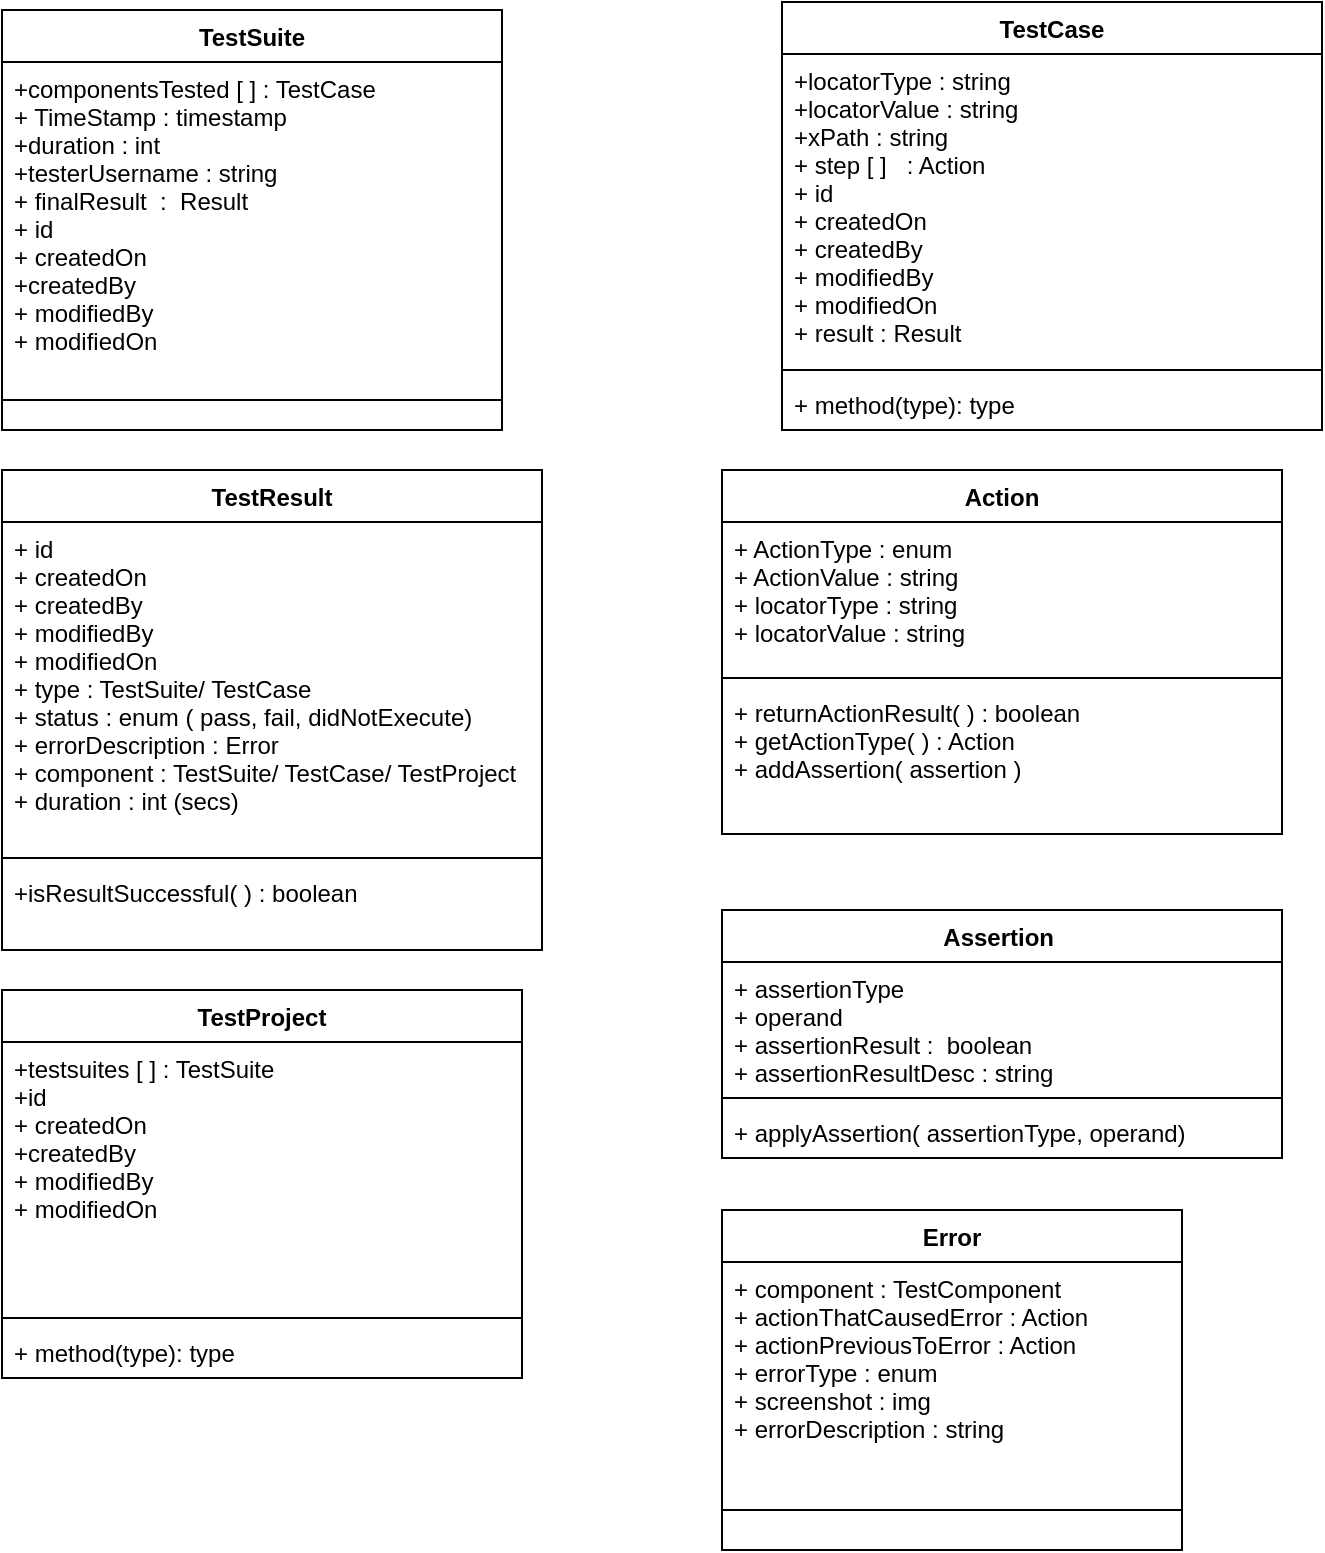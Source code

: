 <mxfile version="12.9.3" pages="7"><diagram id="D5KNxeg-6MmE-Mcnz2AW" name="Page-1"><mxGraphModel dx="932" dy="631" grid="1" gridSize="10" guides="1" tooltips="1" connect="1" arrows="1" fold="1" page="1" pageScale="1" pageWidth="1169" pageHeight="827" math="0" shadow="0"><root><mxCell id="0"/><mxCell id="1" parent="0"/><mxCell id="HmRalolw2h-xS2vWI52e-1" value="TestSuite" style="swimlane;fontStyle=1;align=center;verticalAlign=top;childLayout=stackLayout;horizontal=1;startSize=26;horizontalStack=0;resizeParent=1;resizeParentMax=0;resizeLast=0;collapsible=1;marginBottom=0;" parent="1" vertex="1"><mxGeometry x="130" y="110" width="250" height="210" as="geometry"/></mxCell><mxCell id="HmRalolw2h-xS2vWI52e-2" value="+componentsTested [ ] : TestCase&#10;+ TimeStamp : timestamp&#10;+duration : int&#10;+testerUsername : string &#10;+ finalResult  :  Result &#10;+ id &#10;+ createdOn&#10;+createdBy  &#10;+ modifiedBy &#10;+ modifiedOn" style="text;strokeColor=none;fillColor=none;align=left;verticalAlign=top;spacingLeft=4;spacingRight=4;overflow=hidden;rotatable=0;points=[[0,0.5],[1,0.5]];portConstraint=eastwest;" parent="HmRalolw2h-xS2vWI52e-1" vertex="1"><mxGeometry y="26" width="250" height="154" as="geometry"/></mxCell><mxCell id="HmRalolw2h-xS2vWI52e-3" value="" style="line;strokeWidth=1;fillColor=none;align=left;verticalAlign=middle;spacingTop=-1;spacingLeft=3;spacingRight=3;rotatable=0;labelPosition=right;points=[];portConstraint=eastwest;" parent="HmRalolw2h-xS2vWI52e-1" vertex="1"><mxGeometry y="180" width="250" height="30" as="geometry"/></mxCell><mxCell id="HmRalolw2h-xS2vWI52e-8" value="Action" style="swimlane;fontStyle=1;align=center;verticalAlign=top;childLayout=stackLayout;horizontal=1;startSize=26;horizontalStack=0;resizeParent=1;resizeParentMax=0;resizeLast=0;collapsible=1;marginBottom=0;" parent="1" vertex="1"><mxGeometry x="490" y="340" width="280" height="182" as="geometry"/></mxCell><mxCell id="HmRalolw2h-xS2vWI52e-9" value="+ ActionType : enum&#10;+ ActionValue : string &#10;+ locatorType : string&#10;+ locatorValue : string " style="text;strokeColor=none;fillColor=none;align=left;verticalAlign=top;spacingLeft=4;spacingRight=4;overflow=hidden;rotatable=0;points=[[0,0.5],[1,0.5]];portConstraint=eastwest;" parent="HmRalolw2h-xS2vWI52e-8" vertex="1"><mxGeometry y="26" width="280" height="74" as="geometry"/></mxCell><mxCell id="HmRalolw2h-xS2vWI52e-10" value="" style="line;strokeWidth=1;fillColor=none;align=left;verticalAlign=middle;spacingTop=-1;spacingLeft=3;spacingRight=3;rotatable=0;labelPosition=right;points=[];portConstraint=eastwest;" parent="HmRalolw2h-xS2vWI52e-8" vertex="1"><mxGeometry y="100" width="280" height="8" as="geometry"/></mxCell><mxCell id="HmRalolw2h-xS2vWI52e-11" value="+ returnActionResult( ) : boolean &#10;+ getActionType( ) : Action&#10;+ addAssertion( assertion )  &#10;" style="text;strokeColor=none;fillColor=none;align=left;verticalAlign=top;spacingLeft=4;spacingRight=4;overflow=hidden;rotatable=0;points=[[0,0.5],[1,0.5]];portConstraint=eastwest;" parent="HmRalolw2h-xS2vWI52e-8" vertex="1"><mxGeometry y="108" width="280" height="74" as="geometry"/></mxCell><mxCell id="HmRalolw2h-xS2vWI52e-12" value="TestResult" style="swimlane;fontStyle=1;align=center;verticalAlign=top;childLayout=stackLayout;horizontal=1;startSize=26;horizontalStack=0;resizeParent=1;resizeParentMax=0;resizeLast=0;collapsible=1;marginBottom=0;" parent="1" vertex="1"><mxGeometry x="130" y="340" width="270" height="240" as="geometry"/></mxCell><mxCell id="HmRalolw2h-xS2vWI52e-13" value="+ id &#10;+ createdOn&#10;+ createdBy  &#10;+ modifiedBy &#10;+ modifiedOn&#10;+ type : TestSuite/ TestCase &#10;+ status : enum ( pass, fail, didNotExecute) &#10;+ errorDescription : Error  &#10;+ component : TestSuite/ TestCase/ TestProject &#10;+ duration : int (secs) &#10;&#10;" style="text;strokeColor=none;fillColor=none;align=left;verticalAlign=top;spacingLeft=4;spacingRight=4;overflow=hidden;rotatable=0;points=[[0,0.5],[1,0.5]];portConstraint=eastwest;" parent="HmRalolw2h-xS2vWI52e-12" vertex="1"><mxGeometry y="26" width="270" height="164" as="geometry"/></mxCell><mxCell id="HmRalolw2h-xS2vWI52e-14" value="" style="line;strokeWidth=1;fillColor=none;align=left;verticalAlign=middle;spacingTop=-1;spacingLeft=3;spacingRight=3;rotatable=0;labelPosition=right;points=[];portConstraint=eastwest;" parent="HmRalolw2h-xS2vWI52e-12" vertex="1"><mxGeometry y="190" width="270" height="8" as="geometry"/></mxCell><mxCell id="HmRalolw2h-xS2vWI52e-15" value="+isResultSuccessful( ) : boolean " style="text;strokeColor=none;fillColor=none;align=left;verticalAlign=top;spacingLeft=4;spacingRight=4;overflow=hidden;rotatable=0;points=[[0,0.5],[1,0.5]];portConstraint=eastwest;" parent="HmRalolw2h-xS2vWI52e-12" vertex="1"><mxGeometry y="198" width="270" height="42" as="geometry"/></mxCell><mxCell id="HmRalolw2h-xS2vWI52e-16" value="Assertion " style="swimlane;fontStyle=1;align=center;verticalAlign=top;childLayout=stackLayout;horizontal=1;startSize=26;horizontalStack=0;resizeParent=1;resizeParentMax=0;resizeLast=0;collapsible=1;marginBottom=0;" parent="1" vertex="1"><mxGeometry x="490" y="560" width="280" height="124" as="geometry"/></mxCell><mxCell id="HmRalolw2h-xS2vWI52e-17" value="+ assertionType  &#10;+ operand &#10;+ assertionResult :  boolean  &#10;+ assertionResultDesc : string " style="text;strokeColor=none;fillColor=none;align=left;verticalAlign=top;spacingLeft=4;spacingRight=4;overflow=hidden;rotatable=0;points=[[0,0.5],[1,0.5]];portConstraint=eastwest;" parent="HmRalolw2h-xS2vWI52e-16" vertex="1"><mxGeometry y="26" width="280" height="64" as="geometry"/></mxCell><mxCell id="HmRalolw2h-xS2vWI52e-18" value="" style="line;strokeWidth=1;fillColor=none;align=left;verticalAlign=middle;spacingTop=-1;spacingLeft=3;spacingRight=3;rotatable=0;labelPosition=right;points=[];portConstraint=eastwest;" parent="HmRalolw2h-xS2vWI52e-16" vertex="1"><mxGeometry y="90" width="280" height="8" as="geometry"/></mxCell><mxCell id="HmRalolw2h-xS2vWI52e-19" value="+ applyAssertion( assertionType, operand)" style="text;strokeColor=none;fillColor=none;align=left;verticalAlign=top;spacingLeft=4;spacingRight=4;overflow=hidden;rotatable=0;points=[[0,0.5],[1,0.5]];portConstraint=eastwest;" parent="HmRalolw2h-xS2vWI52e-16" vertex="1"><mxGeometry y="98" width="280" height="26" as="geometry"/></mxCell><mxCell id="HmRalolw2h-xS2vWI52e-20" value="TestProject" style="swimlane;fontStyle=1;align=center;verticalAlign=top;childLayout=stackLayout;horizontal=1;startSize=26;horizontalStack=0;resizeParent=1;resizeParentMax=0;resizeLast=0;collapsible=1;marginBottom=0;" parent="1" vertex="1"><mxGeometry x="130" y="600" width="260" height="194" as="geometry"/></mxCell><mxCell id="HmRalolw2h-xS2vWI52e-21" value="+testsuites [ ] : TestSuite  &#10;+id &#10;+ createdOn&#10;+createdBy  &#10;+ modifiedBy &#10;+ modifiedOn" style="text;strokeColor=none;fillColor=none;align=left;verticalAlign=top;spacingLeft=4;spacingRight=4;overflow=hidden;rotatable=0;points=[[0,0.5],[1,0.5]];portConstraint=eastwest;" parent="HmRalolw2h-xS2vWI52e-20" vertex="1"><mxGeometry y="26" width="260" height="134" as="geometry"/></mxCell><mxCell id="HmRalolw2h-xS2vWI52e-22" value="" style="line;strokeWidth=1;fillColor=none;align=left;verticalAlign=middle;spacingTop=-1;spacingLeft=3;spacingRight=3;rotatable=0;labelPosition=right;points=[];portConstraint=eastwest;" parent="HmRalolw2h-xS2vWI52e-20" vertex="1"><mxGeometry y="160" width="260" height="8" as="geometry"/></mxCell><mxCell id="HmRalolw2h-xS2vWI52e-23" value="+ method(type): type" style="text;strokeColor=none;fillColor=none;align=left;verticalAlign=top;spacingLeft=4;spacingRight=4;overflow=hidden;rotatable=0;points=[[0,0.5],[1,0.5]];portConstraint=eastwest;" parent="HmRalolw2h-xS2vWI52e-20" vertex="1"><mxGeometry y="168" width="260" height="26" as="geometry"/></mxCell><mxCell id="HmRalolw2h-xS2vWI52e-4" value="TestCase" style="swimlane;fontStyle=1;align=center;verticalAlign=top;childLayout=stackLayout;horizontal=1;startSize=26;horizontalStack=0;resizeParent=1;resizeParentMax=0;resizeLast=0;collapsible=1;marginBottom=0;" parent="1" vertex="1"><mxGeometry x="520" y="106" width="270" height="214" as="geometry"/></mxCell><mxCell id="HmRalolw2h-xS2vWI52e-5" value="+locatorType : string&#10;+locatorValue : string &#10;+xPath : string &#10;+ step [ ]   : Action &#10;+ id &#10;+ createdOn&#10;+ createdBy  &#10;+ modifiedBy &#10;+ modifiedOn &#10;+ result : Result " style="text;strokeColor=none;fillColor=none;align=left;verticalAlign=top;spacingLeft=4;spacingRight=4;overflow=hidden;rotatable=0;points=[[0,0.5],[1,0.5]];portConstraint=eastwest;" parent="HmRalolw2h-xS2vWI52e-4" vertex="1"><mxGeometry y="26" width="270" height="154" as="geometry"/></mxCell><mxCell id="HmRalolw2h-xS2vWI52e-6" value="" style="line;strokeWidth=1;fillColor=none;align=left;verticalAlign=middle;spacingTop=-1;spacingLeft=3;spacingRight=3;rotatable=0;labelPosition=right;points=[];portConstraint=eastwest;" parent="HmRalolw2h-xS2vWI52e-4" vertex="1"><mxGeometry y="180" width="270" height="8" as="geometry"/></mxCell><mxCell id="HmRalolw2h-xS2vWI52e-7" value="+ method(type): type" style="text;strokeColor=none;fillColor=none;align=left;verticalAlign=top;spacingLeft=4;spacingRight=4;overflow=hidden;rotatable=0;points=[[0,0.5],[1,0.5]];portConstraint=eastwest;" parent="HmRalolw2h-xS2vWI52e-4" vertex="1"><mxGeometry y="188" width="270" height="26" as="geometry"/></mxCell><mxCell id="HmRalolw2h-xS2vWI52e-24" value="Error" style="swimlane;fontStyle=1;align=center;verticalAlign=top;childLayout=stackLayout;horizontal=1;startSize=26;horizontalStack=0;resizeParent=1;resizeParentMax=0;resizeLast=0;collapsible=1;marginBottom=0;" parent="1" vertex="1"><mxGeometry x="490" y="710" width="230" height="170" as="geometry"/></mxCell><mxCell id="HmRalolw2h-xS2vWI52e-25" value="+ component : TestComponent  &#10;+ actionThatCausedError : Action &#10;+ actionPreviousToError : Action &#10;+ errorType : enum  &#10;+ screenshot : img  &#10;+ errorDescription : string " style="text;strokeColor=none;fillColor=none;align=left;verticalAlign=top;spacingLeft=4;spacingRight=4;overflow=hidden;rotatable=0;points=[[0,0.5],[1,0.5]];portConstraint=eastwest;" parent="HmRalolw2h-xS2vWI52e-24" vertex="1"><mxGeometry y="26" width="230" height="104" as="geometry"/></mxCell><mxCell id="HmRalolw2h-xS2vWI52e-26" value="" style="line;strokeWidth=1;fillColor=none;align=left;verticalAlign=middle;spacingTop=-1;spacingLeft=3;spacingRight=3;rotatable=0;labelPosition=right;points=[];portConstraint=eastwest;" parent="HmRalolw2h-xS2vWI52e-24" vertex="1"><mxGeometry y="130" width="230" height="40" as="geometry"/></mxCell></root></mxGraphModel></diagram><diagram id="zX24D0U0yQiLsiHaBMHO" name="Page-2"><mxGraphModel dx="932" dy="631" grid="1" gridSize="10" guides="1" tooltips="1" connect="1" arrows="1" fold="1" page="1" pageScale="1" pageWidth="1600" pageHeight="900" math="0" shadow="0"><root><mxCell id="tSes3e76NYf8RU3yFqL4-0"/><mxCell id="tSes3e76NYf8RU3yFqL4-1" parent="tSes3e76NYf8RU3yFqL4-0"/><mxCell id="tSes3e76NYf8RU3yFqL4-3" value="" style="verticalLabelPosition=bottom;verticalAlign=top;html=1;shadow=0;dashed=0;strokeWidth=1;shape=mxgraph.android.phone2;strokeColor=#c0c0c0;" vertex="1" parent="tSes3e76NYf8RU3yFqL4-1"><mxGeometry x="350" y="150" width="200" height="390" as="geometry"/></mxCell><mxCell id="tSes3e76NYf8RU3yFqL4-4" value="&lt;h1&gt;Home Screen&lt;/h1&gt;" style="text;html=1;strokeColor=none;fillColor=none;align=center;verticalAlign=middle;whiteSpace=wrap;rounded=0;" vertex="1" parent="tSes3e76NYf8RU3yFqL4-1"><mxGeometry x="360" y="90" width="180" height="20" as="geometry"/></mxCell><mxCell id="tSes3e76NYf8RU3yFqL4-5" value="&lt;h3&gt;Aagman&lt;/h3&gt;" style="text;html=1;strokeColor=none;fillColor=none;align=center;verticalAlign=middle;whiteSpace=wrap;rounded=0;" vertex="1" parent="tSes3e76NYf8RU3yFqL4-1"><mxGeometry x="430" y="260" width="40" height="20" as="geometry"/></mxCell><mxCell id="tSes3e76NYf8RU3yFqL4-6" value="+ Add your Restraurant" style="rounded=1;html=1;shadow=0;dashed=0;whiteSpace=wrap;fontSize=10;fillColor=#E6E6E6;align=center;strokeColor=#E6E6E6;fontColor=#333333;" vertex="1" parent="tSes3e76NYf8RU3yFqL4-1"><mxGeometry x="380" y="350" width="140" height="16.88" as="geometry"/></mxCell><mxCell id="tSes3e76NYf8RU3yFqL4-7" value="+ Checkout Restraurants" style="rounded=1;html=1;shadow=0;dashed=0;whiteSpace=wrap;fontSize=10;fillColor=#E6E6E6;align=center;strokeColor=#E6E6E6;fontColor=#333333;" vertex="1" parent="tSes3e76NYf8RU3yFqL4-1"><mxGeometry x="380" y="390" width="140" height="16.88" as="geometry"/></mxCell></root></mxGraphModel></diagram><diagram id="LmcaHpTktB5iwxYyCDni" name="Page-3"><mxGraphModel dx="932" dy="631" grid="1" gridSize="10" guides="1" tooltips="1" connect="1" arrows="1" fold="1" page="1" pageScale="1" pageWidth="1600" pageHeight="900" math="0" shadow="0"><root><mxCell id="mJg0c4v4rScSZoQ7O_R9-0"/><mxCell id="mJg0c4v4rScSZoQ7O_R9-1" parent="mJg0c4v4rScSZoQ7O_R9-0"/><mxCell id="EhDXp9fxgqGWqfaVOPCy-0" value="" style="verticalLabelPosition=bottom;verticalAlign=top;html=1;shadow=0;dashed=0;strokeWidth=1;shape=mxgraph.android.phone2;strokeColor=#c0c0c0;" vertex="1" parent="mJg0c4v4rScSZoQ7O_R9-1"><mxGeometry x="350" y="150" width="200" height="390" as="geometry"/></mxCell><mxCell id="EhDXp9fxgqGWqfaVOPCy-1" value="&lt;h1&gt;Add Restaurant Page&lt;/h1&gt;" style="text;html=1;strokeColor=none;fillColor=none;align=center;verticalAlign=middle;whiteSpace=wrap;rounded=0;" vertex="1" parent="mJg0c4v4rScSZoQ7O_R9-1"><mxGeometry x="240" y="50" width="430" height="20" as="geometry"/></mxCell><mxCell id="EhDXp9fxgqGWqfaVOPCy-2" value="&lt;font style=&quot;font-size: 11px&quot;&gt;Restaurant Name&lt;/font&gt;" style="strokeWidth=1;html=1;shadow=0;dashed=0;shape=mxgraph.ios.iTextInput;strokeColor=#444444;buttonText=;fontSize=8;whiteSpace=wrap;align=left;" vertex="1" parent="mJg0c4v4rScSZoQ7O_R9-1"><mxGeometry x="390" y="220" width="110" height="30" as="geometry"/></mxCell><mxCell id="EhDXp9fxgqGWqfaVOPCy-4" value="" style="verticalLabelPosition=bottom;shadow=0;dashed=0;align=center;html=1;verticalAlign=top;strokeWidth=1;shape=mxgraph.mockup.misc.map;" vertex="1" parent="mJg0c4v4rScSZoQ7O_R9-1"><mxGeometry x="390" y="320" width="120" height="120" as="geometry"/></mxCell><mxCell id="EhDXp9fxgqGWqfaVOPCy-5" value="Select Restaurant's Address" style="text;html=1;strokeColor=none;fillColor=none;align=center;verticalAlign=middle;whiteSpace=wrap;rounded=0;" vertex="1" parent="mJg0c4v4rScSZoQ7O_R9-1"><mxGeometry x="370" y="280" width="160" height="20" as="geometry"/></mxCell><mxCell id="EhDXp9fxgqGWqfaVOPCy-6" value="Next" style="rounded=1;html=1;shadow=0;dashed=0;whiteSpace=wrap;fontSize=10;fillColor=#E6E6E6;align=center;strokeColor=#E6E6E6;fontColor=#333333;" vertex="1" parent="mJg0c4v4rScSZoQ7O_R9-1"><mxGeometry x="398" y="470" width="105.5" height="16.88" as="geometry"/></mxCell></root></mxGraphModel></diagram><diagram id="MZXc2jxY2BxSorEJ9BSh" name="Page-4"><mxGraphModel dx="932" dy="631" grid="1" gridSize="10" guides="1" tooltips="1" connect="1" arrows="1" fold="1" page="1" pageScale="1" pageWidth="1600" pageHeight="900" math="0" shadow="0"><root><mxCell id="YZD4bVo-FWDPX29NPYYh-0"/><mxCell id="YZD4bVo-FWDPX29NPYYh-1" parent="YZD4bVo-FWDPX29NPYYh-0"/><mxCell id="YZD4bVo-FWDPX29NPYYh-2" value="" style="verticalLabelPosition=bottom;verticalAlign=top;html=1;shadow=0;dashed=0;strokeWidth=1;shape=mxgraph.android.phone2;strokeColor=#c0c0c0;" vertex="1" parent="YZD4bVo-FWDPX29NPYYh-1"><mxGeometry x="350" y="150" width="200" height="390" as="geometry"/></mxCell><mxCell id="YZD4bVo-FWDPX29NPYYh-3" value="&lt;h1&gt;Owner Details Page&lt;/h1&gt;" style="text;html=1;strokeColor=none;fillColor=none;align=center;verticalAlign=middle;whiteSpace=wrap;rounded=0;" vertex="1" parent="YZD4bVo-FWDPX29NPYYh-1"><mxGeometry x="240" y="50" width="430" height="20" as="geometry"/></mxCell><mxCell id="YZD4bVo-FWDPX29NPYYh-4" value="&lt;span style=&quot;font-size: 11px&quot;&gt;Owner Name&lt;/span&gt;" style="strokeWidth=1;html=1;shadow=0;dashed=0;shape=mxgraph.ios.iTextInput;strokeColor=#444444;buttonText=;fontSize=8;whiteSpace=wrap;align=left;" vertex="1" parent="YZD4bVo-FWDPX29NPYYh-1"><mxGeometry x="390" y="220" width="110" height="30" as="geometry"/></mxCell><mxCell id="YZD4bVo-FWDPX29NPYYh-7" value="Next" style="rounded=1;html=1;shadow=0;dashed=0;whiteSpace=wrap;fontSize=10;fillColor=#E6E6E6;align=center;strokeColor=#E6E6E6;fontColor=#333333;" vertex="1" parent="YZD4bVo-FWDPX29NPYYh-1"><mxGeometry x="398" y="470" width="105.5" height="16.88" as="geometry"/></mxCell><mxCell id="YZD4bVo-FWDPX29NPYYh-8" value="&lt;span style=&quot;font-size: 11px&quot;&gt;Phone Number&amp;nbsp;&lt;/span&gt;" style="strokeWidth=1;html=1;shadow=0;dashed=0;shape=mxgraph.ios.iTextInput;strokeColor=#444444;buttonText=;fontSize=8;whiteSpace=wrap;align=left;" vertex="1" parent="YZD4bVo-FWDPX29NPYYh-1"><mxGeometry x="390" y="270" width="110" height="30" as="geometry"/></mxCell><mxCell id="YZD4bVo-FWDPX29NPYYh-9" value="&lt;span style=&quot;font-size: 11px&quot;&gt;Email Id&lt;/span&gt;" style="strokeWidth=1;html=1;shadow=0;dashed=0;shape=mxgraph.ios.iTextInput;strokeColor=#444444;buttonText=;fontSize=8;whiteSpace=wrap;align=left;" vertex="1" parent="YZD4bVo-FWDPX29NPYYh-1"><mxGeometry x="390" y="320" width="110" height="30" as="geometry"/></mxCell><mxCell id="YZD4bVo-FWDPX29NPYYh-12" value="Restaurant License" style="fillColor=none;strokeColor=none;align=left;fontSize=13;" vertex="1" parent="YZD4bVo-FWDPX29NPYYh-1"><mxGeometry x="390" y="370" width="90" height="40" as="geometry"/></mxCell><mxCell id="YZD4bVo-FWDPX29NPYYh-13" value="Upload" style="fillColor=#FEFEFE;strokeColor=#AAAAAA;fontSize=12;gradientColor=#F0F0F0;" vertex="1" parent="YZD4bVo-FWDPX29NPYYh-1"><mxGeometry x="390" y="410" width="80" height="30" as="geometry"/></mxCell></root></mxGraphModel></diagram><diagram id="9XC8uCcHWAtpbhLA7gtR" name="Page-5"><mxGraphModel dx="932" dy="631" grid="1" gridSize="10" guides="1" tooltips="1" connect="1" arrows="1" fold="1" page="1" pageScale="1" pageWidth="1600" pageHeight="900" math="0" shadow="0"><root><mxCell id="QR-N2ywz49hUubECMBTy-0"/><mxCell id="QR-N2ywz49hUubECMBTy-1" parent="QR-N2ywz49hUubECMBTy-0"/><mxCell id="QR-N2ywz49hUubECMBTy-2" value="" style="verticalLabelPosition=bottom;verticalAlign=top;html=1;shadow=0;dashed=0;strokeWidth=1;shape=mxgraph.android.phone2;strokeColor=#c0c0c0;" vertex="1" parent="QR-N2ywz49hUubECMBTy-1"><mxGeometry x="350" y="150" width="200" height="390" as="geometry"/></mxCell><mxCell id="QR-N2ywz49hUubECMBTy-3" value="&lt;h1&gt;Upload Menu Page&lt;/h1&gt;" style="text;html=1;strokeColor=none;fillColor=none;align=center;verticalAlign=middle;whiteSpace=wrap;rounded=0;" vertex="1" parent="QR-N2ywz49hUubECMBTy-1"><mxGeometry x="240" y="50" width="430" height="20" as="geometry"/></mxCell><mxCell id="QR-N2ywz49hUubECMBTy-5" value="Add" style="rounded=1;html=1;shadow=0;dashed=0;whiteSpace=wrap;fontSize=10;fillColor=#E6E6E6;align=center;strokeColor=#E6E6E6;fontColor=#333333;" vertex="1" parent="QR-N2ywz49hUubECMBTy-1"><mxGeometry x="397.25" y="410" width="105.5" height="16.88" as="geometry"/></mxCell><mxCell id="QR-N2ywz49hUubECMBTy-22" value="Menu Item Name" style="strokeWidth=1;html=1;shadow=0;dashed=0;shape=mxgraph.ios.iTextInput;strokeColor=#444444;buttonText=;fontSize=8;whiteSpace=wrap;align=left;" vertex="1" parent="QR-N2ywz49hUubECMBTy-1"><mxGeometry x="398" y="220" width="92" height="15" as="geometry"/></mxCell><mxCell id="QR-N2ywz49hUubECMBTy-24" value="Price&amp;nbsp;" style="strokeWidth=1;html=1;shadow=0;dashed=0;shape=mxgraph.ios.iTextInput;strokeColor=#444444;buttonText=;fontSize=8;whiteSpace=wrap;align=left;" vertex="1" parent="QR-N2ywz49hUubECMBTy-1"><mxGeometry x="398" y="260" width="92" height="15" as="geometry"/></mxCell><mxCell id="QR-N2ywz49hUubECMBTy-26" value="Upload Photo" style="rounded=1;html=1;shadow=0;dashed=0;whiteSpace=wrap;fontSize=10;fillColor=#E6E6E6;align=center;strokeColor=#E6E6E6;fontColor=#333333;" vertex="1" parent="QR-N2ywz49hUubECMBTy-1"><mxGeometry x="397.25" y="310" width="105.5" height="16.88" as="geometry"/></mxCell><mxCell id="QR-N2ywz49hUubECMBTy-27" value="Done" style="rounded=1;html=1;shadow=0;dashed=0;whiteSpace=wrap;fontSize=10;fillColor=#E6E6E6;align=center;strokeColor=#E6E6E6;fontColor=#333333;" vertex="1" parent="QR-N2ywz49hUubECMBTy-1"><mxGeometry x="397.25" y="470" width="105.5" height="16.88" as="geometry"/></mxCell></root></mxGraphModel></diagram><diagram id="Lynv_kh15F6mHa0Rl9Ja" name="Page-6"><mxGraphModel dx="932" dy="631" grid="1" gridSize="10" guides="1" tooltips="1" connect="1" arrows="1" fold="1" page="1" pageScale="1" pageWidth="1600" pageHeight="900" math="0" shadow="0"><root><mxCell id="j-PCYdooEUhaFXCfBEbX-0"/><mxCell id="j-PCYdooEUhaFXCfBEbX-1" parent="j-PCYdooEUhaFXCfBEbX-0"/><mxCell id="j-PCYdooEUhaFXCfBEbX-2" value="" style="verticalLabelPosition=bottom;verticalAlign=top;html=1;shadow=0;dashed=0;strokeWidth=1;shape=mxgraph.android.phone2;strokeColor=#c0c0c0;" vertex="1" parent="j-PCYdooEUhaFXCfBEbX-1"><mxGeometry x="350" y="150" width="200" height="390" as="geometry"/></mxCell><mxCell id="j-PCYdooEUhaFXCfBEbX-3" value="&lt;h1&gt;Check Restaurants Page&lt;/h1&gt;" style="text;html=1;strokeColor=none;fillColor=none;align=center;verticalAlign=middle;whiteSpace=wrap;rounded=0;" vertex="1" parent="j-PCYdooEUhaFXCfBEbX-1"><mxGeometry x="240" y="50" width="430" height="20" as="geometry"/></mxCell><mxCell id="j-PCYdooEUhaFXCfBEbX-5" value="Enter Restaurant's Name" style="strokeWidth=1;html=1;shadow=0;dashed=0;shape=mxgraph.ios.iTextInput;strokeColor=#444444;buttonText=;fontSize=8;whiteSpace=wrap;align=left;" vertex="1" parent="j-PCYdooEUhaFXCfBEbX-1"><mxGeometry x="398" y="220" width="112" height="15" as="geometry"/></mxCell><mxCell id="j-PCYdooEUhaFXCfBEbX-9" value="" style="html=1;shadow=0;dashed=0;shape=mxgraph.bootstrap.rrect;rSize=5;strokeColor=#DFDFDF;html=1;whiteSpace=wrap;fillColor=#FFFFFF;fontColor=#000000;" vertex="1" parent="j-PCYdooEUhaFXCfBEbX-1"><mxGeometry x="380" y="270" width="150" height="150" as="geometry"/></mxCell><mxCell id="j-PCYdooEUhaFXCfBEbX-10" value="Restaurant 1" style="strokeColor=inherit;fillColor=inherit;gradientColor=inherit;fontColor=inherit;html=1;shadow=0;dashed=0;shape=mxgraph.bootstrap.topButton;rSize=5;perimeter=none;whiteSpace=wrap;resizeWidth=1;align=left;spacing=10;" vertex="1" parent="j-PCYdooEUhaFXCfBEbX-9"><mxGeometry width="150" height="30" relative="1" as="geometry"/></mxCell><mxCell id="j-PCYdooEUhaFXCfBEbX-11" value="Restaurant 2" style="strokeColor=inherit;fillColor=inherit;gradientColor=inherit;fontColor=inherit;html=1;shadow=0;dashed=0;perimeter=none;whiteSpace=wrap;resizeWidth=1;align=left;spacing=10;" vertex="1" parent="j-PCYdooEUhaFXCfBEbX-9"><mxGeometry width="150" height="30" relative="1" as="geometry"><mxPoint y="30" as="offset"/></mxGeometry></mxCell><mxCell id="j-PCYdooEUhaFXCfBEbX-12" value="Restaurant 3" style="strokeColor=inherit;fillColor=inherit;gradientColor=inherit;fontColor=inherit;html=1;shadow=0;dashed=0;perimeter=none;whiteSpace=wrap;resizeWidth=1;align=left;spacing=10;" vertex="1" parent="j-PCYdooEUhaFXCfBEbX-9"><mxGeometry width="150" height="30" relative="1" as="geometry"><mxPoint y="60" as="offset"/></mxGeometry></mxCell><mxCell id="j-PCYdooEUhaFXCfBEbX-13" value="Restaurant 4" style="strokeColor=inherit;fillColor=inherit;gradientColor=inherit;fontColor=inherit;html=1;shadow=0;dashed=0;perimeter=none;whiteSpace=wrap;resizeWidth=1;align=left;spacing=10;" vertex="1" parent="j-PCYdooEUhaFXCfBEbX-9"><mxGeometry width="150" height="30" relative="1" as="geometry"><mxPoint y="90" as="offset"/></mxGeometry></mxCell><mxCell id="j-PCYdooEUhaFXCfBEbX-14" value="Restaurant 5" style="strokeColor=inherit;fillColor=inherit;gradientColor=inherit;fontColor=inherit;html=1;shadow=0;dashed=0;shape=mxgraph.bootstrap.bottomButton;rSize=5;perimeter=none;whiteSpace=wrap;resizeWidth=1;resizeHeight=0;align=left;spacing=10;" vertex="1" parent="j-PCYdooEUhaFXCfBEbX-9"><mxGeometry y="1" width="150" height="30" relative="1" as="geometry"><mxPoint y="-30" as="offset"/></mxGeometry></mxCell></root></mxGraphModel></diagram><diagram id="GMApzkNut3klWPBd1IWo" name="Page-7"><mxGraphModel dx="932" dy="631" grid="1" gridSize="10" guides="1" tooltips="1" connect="1" arrows="1" fold="1" page="1" pageScale="1" pageWidth="900" pageHeight="1600" math="0" shadow="0"><root><mxCell id="YJ2-N9eoqHDkZvxewAdX-0"/><mxCell id="YJ2-N9eoqHDkZvxewAdX-1" parent="YJ2-N9eoqHDkZvxewAdX-0"/><mxCell id="EVEj1OkofS45yDa3crIW-0" value="" style="verticalLabelPosition=bottom;verticalAlign=top;html=1;shadow=0;dashed=0;strokeWidth=1;shape=mxgraph.android.phone2;strokeColor=#c0c0c0;" vertex="1" parent="YJ2-N9eoqHDkZvxewAdX-1"><mxGeometry x="350" y="150" width="200" height="390" as="geometry"/></mxCell><mxCell id="EVEj1OkofS45yDa3crIW-1" value="&lt;h1&gt;Menu Page&lt;/h1&gt;" style="text;html=1;strokeColor=none;fillColor=none;align=center;verticalAlign=middle;whiteSpace=wrap;rounded=0;" vertex="1" parent="YJ2-N9eoqHDkZvxewAdX-1"><mxGeometry x="240" y="50" width="430" height="20" as="geometry"/></mxCell><mxCell id="EVEj1OkofS45yDa3crIW-3" value="" style="html=1;shadow=0;dashed=0;shape=mxgraph.bootstrap.rrect;rSize=5;strokeColor=#DFDFDF;html=1;whiteSpace=wrap;fillColor=#FFFFFF;fontColor=#000000;" vertex="1" parent="YJ2-N9eoqHDkZvxewAdX-1"><mxGeometry x="365" y="270" width="170.003" height="150" as="geometry"/></mxCell><mxCell id="EVEj1OkofS45yDa3crIW-4" value="Item1 -&amp;nbsp;" style="strokeColor=inherit;fillColor=inherit;gradientColor=inherit;fontColor=inherit;html=1;shadow=0;dashed=0;shape=mxgraph.bootstrap.topButton;rSize=5;perimeter=none;whiteSpace=wrap;resizeWidth=1;align=left;spacing=10;" vertex="1" parent="EVEj1OkofS45yDa3crIW-3"><mxGeometry width="170" height="30" relative="1" as="geometry"/></mxCell><mxCell id="EVEj1OkofS45yDa3crIW-5" value="Item 2" style="strokeColor=inherit;fillColor=inherit;gradientColor=inherit;fontColor=inherit;html=1;shadow=0;dashed=0;perimeter=none;whiteSpace=wrap;resizeWidth=1;align=left;spacing=10;" vertex="1" parent="EVEj1OkofS45yDa3crIW-3"><mxGeometry width="170" height="30" relative="1" as="geometry"><mxPoint y="30" as="offset"/></mxGeometry></mxCell><mxCell id="EVEj1OkofS45yDa3crIW-6" value="Item 3" style="strokeColor=inherit;fillColor=inherit;gradientColor=inherit;fontColor=inherit;html=1;shadow=0;dashed=0;perimeter=none;whiteSpace=wrap;resizeWidth=1;align=left;spacing=10;" vertex="1" parent="EVEj1OkofS45yDa3crIW-3"><mxGeometry width="170" height="30" relative="1" as="geometry"><mxPoint y="60" as="offset"/></mxGeometry></mxCell><mxCell id="EVEj1OkofS45yDa3crIW-7" value="Item 4" style="strokeColor=inherit;fillColor=inherit;gradientColor=inherit;fontColor=inherit;html=1;shadow=0;dashed=0;perimeter=none;whiteSpace=wrap;resizeWidth=1;align=left;spacing=10;" vertex="1" parent="EVEj1OkofS45yDa3crIW-3"><mxGeometry width="170" height="30" relative="1" as="geometry"><mxPoint y="90" as="offset"/></mxGeometry></mxCell><mxCell id="EVEj1OkofS45yDa3crIW-8" value="Item 5" style="strokeColor=inherit;fillColor=inherit;gradientColor=inherit;fontColor=inherit;html=1;shadow=0;dashed=0;shape=mxgraph.bootstrap.bottomButton;rSize=5;perimeter=none;whiteSpace=wrap;resizeWidth=1;resizeHeight=0;align=left;spacing=10;" vertex="1" parent="EVEj1OkofS45yDa3crIW-3"><mxGeometry y="1" width="170" height="30" relative="1" as="geometry"><mxPoint y="-30" as="offset"/></mxGeometry></mxCell><mxCell id="EVEj1OkofS45yDa3crIW-27" value="1" style="rounded=1;fillColor=#F1F2F4;strokeColor=none;html=1;fontColor=#596780;align=left;fontSize=12;spacingLeft=10" vertex="1" parent="EVEj1OkofS45yDa3crIW-3"><mxGeometry x="102.003" width="68" height="30" as="geometry"/></mxCell><mxCell id="EVEj1OkofS45yDa3crIW-28" value="" style="shape=triangle;direction=south;fillColor=#596780;strokeColor=none;html=1" vertex="1" parent="EVEj1OkofS45yDa3crIW-27"><mxGeometry x="1" y="0.5" width="12" height="6" relative="1" as="geometry"><mxPoint x="-20" y="-3" as="offset"/></mxGeometry></mxCell><mxCell id="EVEj1OkofS45yDa3crIW-29" value="" style="shape=image;html=1;verticalAlign=top;verticalLabelPosition=bottom;labelBackgroundColor=#ffffff;imageAspect=0;aspect=fixed;image=https://cdn2.iconfinder.com/data/icons/font-awesome/1792/rupee-128.png;fontSize=13;" vertex="1" parent="EVEj1OkofS45yDa3crIW-3"><mxGeometry x="50" y="2" width="28" height="28" as="geometry"/></mxCell><mxCell id="EVEj1OkofS45yDa3crIW-30" value="" style="html=1;verticalLabelPosition=bottom;labelBackgroundColor=#ffffff;verticalAlign=top;shadow=0;dashed=0;strokeWidth=2;shape=mxgraph.ios7.misc.star;fillColor=#0080f0;strokeColor=none;fontSize=13;" vertex="1" parent="EVEj1OkofS45yDa3crIW-3"><mxGeometry x="79" y="10" width="12" height="12" as="geometry"/></mxCell><mxCell id="EVEj1OkofS45yDa3crIW-35" value="" style="shape=image;html=1;verticalAlign=top;verticalLabelPosition=bottom;labelBackgroundColor=#ffffff;imageAspect=0;aspect=fixed;image=https://cdn2.iconfinder.com/data/icons/font-awesome/1792/rupee-128.png;fontSize=13;" vertex="1" parent="EVEj1OkofS45yDa3crIW-3"><mxGeometry x="50" y="122" width="28" height="28" as="geometry"/></mxCell><mxCell id="EVEj1OkofS45yDa3crIW-34" value="" style="shape=image;html=1;verticalAlign=top;verticalLabelPosition=bottom;labelBackgroundColor=#ffffff;imageAspect=0;aspect=fixed;image=https://cdn2.iconfinder.com/data/icons/font-awesome/1792/rupee-128.png;fontSize=13;" vertex="1" parent="EVEj1OkofS45yDa3crIW-3"><mxGeometry x="50" y="94" width="28" height="28" as="geometry"/></mxCell><mxCell id="EVEj1OkofS45yDa3crIW-33" value="" style="shape=image;html=1;verticalAlign=top;verticalLabelPosition=bottom;labelBackgroundColor=#ffffff;imageAspect=0;aspect=fixed;image=https://cdn2.iconfinder.com/data/icons/font-awesome/1792/rupee-128.png;fontSize=13;" vertex="1" parent="EVEj1OkofS45yDa3crIW-3"><mxGeometry x="51" y="66" width="28" height="28" as="geometry"/></mxCell><mxCell id="EVEj1OkofS45yDa3crIW-32" value="" style="shape=image;html=1;verticalAlign=top;verticalLabelPosition=bottom;labelBackgroundColor=#ffffff;imageAspect=0;aspect=fixed;image=https://cdn2.iconfinder.com/data/icons/font-awesome/1792/rupee-128.png;fontSize=13;" vertex="1" parent="EVEj1OkofS45yDa3crIW-3"><mxGeometry x="51" y="30" width="28" height="28" as="geometry"/></mxCell><mxCell id="EVEj1OkofS45yDa3crIW-41" value="" style="html=1;verticalLabelPosition=bottom;labelBackgroundColor=#ffffff;verticalAlign=top;shadow=0;dashed=0;strokeWidth=2;shape=mxgraph.ios7.misc.star;fillColor=#0080f0;strokeColor=none;fontSize=13;" vertex="1" parent="EVEj1OkofS45yDa3crIW-3"><mxGeometry x="79" y="130" width="12" height="12" as="geometry"/></mxCell><mxCell id="EVEj1OkofS45yDa3crIW-40" value="" style="html=1;verticalLabelPosition=bottom;labelBackgroundColor=#ffffff;verticalAlign=top;shadow=0;dashed=0;strokeWidth=2;shape=mxgraph.ios7.misc.star;fillColor=#0080f0;strokeColor=none;fontSize=13;" vertex="1" parent="EVEj1OkofS45yDa3crIW-3"><mxGeometry x="79" y="102" width="12" height="12" as="geometry"/></mxCell><mxCell id="EVEj1OkofS45yDa3crIW-39" value="" style="html=1;verticalLabelPosition=bottom;labelBackgroundColor=#ffffff;verticalAlign=top;shadow=0;dashed=0;strokeWidth=2;shape=mxgraph.ios7.misc.star;fillColor=#0080f0;strokeColor=none;fontSize=13;" vertex="1" parent="EVEj1OkofS45yDa3crIW-3"><mxGeometry x="79" y="69" width="12" height="12" as="geometry"/></mxCell><mxCell id="EVEj1OkofS45yDa3crIW-38" value="" style="html=1;verticalLabelPosition=bottom;labelBackgroundColor=#ffffff;verticalAlign=top;shadow=0;dashed=0;strokeWidth=2;shape=mxgraph.ios7.misc.star;fillColor=#0080f0;strokeColor=none;fontSize=13;" vertex="1" parent="EVEj1OkofS45yDa3crIW-3"><mxGeometry x="79" y="38" width="12" height="12" as="geometry"/></mxCell><mxCell id="EVEj1OkofS45yDa3crIW-52" value="0" style="rounded=1;fillColor=#F1F2F4;strokeColor=none;html=1;fontColor=#596780;align=left;fontSize=12;spacingLeft=10" vertex="1" parent="EVEj1OkofS45yDa3crIW-3"><mxGeometry x="102.003" y="120" width="68" height="30" as="geometry"/></mxCell><mxCell id="EVEj1OkofS45yDa3crIW-53" value="" style="shape=triangle;direction=south;fillColor=#596780;strokeColor=none;html=1" vertex="1" parent="EVEj1OkofS45yDa3crIW-52"><mxGeometry x="1" y="0.5" width="12" height="6" relative="1" as="geometry"><mxPoint x="-20" y="-3" as="offset"/></mxGeometry></mxCell><mxCell id="EVEj1OkofS45yDa3crIW-50" value="2" style="rounded=1;fillColor=#F1F2F4;strokeColor=none;html=1;fontColor=#596780;align=left;fontSize=12;spacingLeft=10" vertex="1" parent="EVEj1OkofS45yDa3crIW-3"><mxGeometry x="102.003" y="92" width="68" height="30" as="geometry"/></mxCell><mxCell id="EVEj1OkofS45yDa3crIW-51" value="" style="shape=triangle;direction=south;fillColor=#596780;strokeColor=none;html=1" vertex="1" parent="EVEj1OkofS45yDa3crIW-50"><mxGeometry x="1" y="0.5" width="12" height="6" relative="1" as="geometry"><mxPoint x="-20" y="-3" as="offset"/></mxGeometry></mxCell><mxCell id="EVEj1OkofS45yDa3crIW-48" value="0" style="rounded=1;fillColor=#F1F2F4;strokeColor=none;html=1;fontColor=#596780;align=left;fontSize=12;spacingLeft=10" vertex="1" parent="EVEj1OkofS45yDa3crIW-3"><mxGeometry x="102.003" y="60" width="68" height="30" as="geometry"/></mxCell><mxCell id="EVEj1OkofS45yDa3crIW-49" value="" style="shape=triangle;direction=south;fillColor=#596780;strokeColor=none;html=1" vertex="1" parent="EVEj1OkofS45yDa3crIW-48"><mxGeometry x="1" y="0.5" width="12" height="6" relative="1" as="geometry"><mxPoint x="-20" y="-3" as="offset"/></mxGeometry></mxCell><mxCell id="EVEj1OkofS45yDa3crIW-46" value="0" style="rounded=1;fillColor=#F1F2F4;strokeColor=none;html=1;fontColor=#596780;align=left;fontSize=12;spacingLeft=10" vertex="1" parent="EVEj1OkofS45yDa3crIW-3"><mxGeometry x="102.003" y="30" width="68" height="30" as="geometry"/></mxCell><mxCell id="EVEj1OkofS45yDa3crIW-47" value="" style="shape=triangle;direction=south;fillColor=#596780;strokeColor=none;html=1" vertex="1" parent="EVEj1OkofS45yDa3crIW-46"><mxGeometry x="1" y="0.5" width="12" height="6" relative="1" as="geometry"><mxPoint x="-20" y="-3" as="offset"/></mxGeometry></mxCell><mxCell id="EVEj1OkofS45yDa3crIW-10" value="" style="shape=image;html=1;verticalAlign=top;verticalLabelPosition=bottom;labelBackgroundColor=#ffffff;imageAspect=0;aspect=fixed;image=https://cdn1.iconfinder.com/data/icons/windows8_icons_iconpharm/26/qr_code.png;fontSize=13;" vertex="1" parent="YJ2-N9eoqHDkZvxewAdX-1"><mxGeometry x="80" y="310" width="100" height="100" as="geometry"/></mxCell><mxCell id="EVEj1OkofS45yDa3crIW-11" value="" style="endArrow=classic;html=1;fontSize=13;" edge="1" parent="YJ2-N9eoqHDkZvxewAdX-1"><mxGeometry width="50" height="50" relative="1" as="geometry"><mxPoint x="200" y="360" as="sourcePoint"/><mxPoint x="270" y="360" as="targetPoint"/></mxGeometry></mxCell><mxCell id="EVEj1OkofS45yDa3crIW-19" value="" style="strokeWidth=1;html=1;shadow=0;dashed=0;shape=mxgraph.android.rrect;rSize=0;fillColor=#eeeeee;strokeColor=none;fontSize=13;" vertex="1" parent="YJ2-N9eoqHDkZvxewAdX-1"><mxGeometry x="358" y="470" width="185" height="30" as="geometry"/></mxCell><mxCell id="EVEj1OkofS45yDa3crIW-20" value="" style="strokeWidth=1;html=1;shadow=0;dashed=0;shape=mxgraph.android.anchor;fontStyle=1;fontColor=#666666;" vertex="1" parent="EVEj1OkofS45yDa3crIW-19"><mxGeometry width="46.25" height="30" as="geometry"/></mxCell><mxCell id="EVEj1OkofS45yDa3crIW-21" value="Menu" style="strokeWidth=1;html=1;shadow=0;dashed=0;shape=mxgraph.android.rrect;rSize=0;fontStyle=1;fillColor=none;strokeColor=none;fontColor=#666666;" vertex="1" parent="EVEj1OkofS45yDa3crIW-19"><mxGeometry x="46.25" width="46.25" height="30" as="geometry"/></mxCell><mxCell id="EVEj1OkofS45yDa3crIW-22" value="" style="strokeWidth=1;html=1;shadow=0;dashed=0;shape=mxgraph.android.rrect;rSize=0;fillColor=#33b5e5;strokeColor=none;" vertex="1" parent="EVEj1OkofS45yDa3crIW-21"><mxGeometry y="27" width="46.25" height="3" as="geometry"/></mxCell><mxCell id="EVEj1OkofS45yDa3crIW-23" value="Cart" style="strokeWidth=1;html=1;shadow=0;dashed=0;shape=mxgraph.android.anchor;fontStyle=1;fontColor=#666666;" vertex="1" parent="EVEj1OkofS45yDa3crIW-19"><mxGeometry x="92.5" width="46.25" height="30" as="geometry"/></mxCell><mxCell id="EVEj1OkofS45yDa3crIW-24" value="" style="strokeWidth=1;html=1;shadow=0;dashed=0;shape=mxgraph.android.anchor;fontStyle=1;fontColor=#666666;" vertex="1" parent="EVEj1OkofS45yDa3crIW-19"><mxGeometry x="138.75" width="46.25" height="30" as="geometry"/></mxCell><mxCell id="EVEj1OkofS45yDa3crIW-54" value="" style="verticalLabelPosition=bottom;verticalAlign=top;html=1;shadow=0;dashed=0;strokeWidth=1;shape=mxgraph.android.phone2;strokeColor=#c0c0c0;" vertex="1" parent="YJ2-N9eoqHDkZvxewAdX-1"><mxGeometry x="600" y="150" width="200" height="390" as="geometry"/></mxCell><mxCell id="EVEj1OkofS45yDa3crIW-55" value="" style="strokeWidth=1;html=1;shadow=0;dashed=0;shape=mxgraph.android.rrect;rSize=0;fillColor=#eeeeee;strokeColor=none;fontSize=13;" vertex="1" parent="YJ2-N9eoqHDkZvxewAdX-1"><mxGeometry x="607.5" y="470" width="185" height="30" as="geometry"/></mxCell><mxCell id="EVEj1OkofS45yDa3crIW-56" value="" style="strokeWidth=1;html=1;shadow=0;dashed=0;shape=mxgraph.android.anchor;fontStyle=1;fontColor=#666666;" vertex="1" parent="EVEj1OkofS45yDa3crIW-55"><mxGeometry width="46.25" height="30" as="geometry"/></mxCell><mxCell id="EVEj1OkofS45yDa3crIW-59" value="Cart" style="strokeWidth=1;html=1;shadow=0;dashed=0;shape=mxgraph.android.anchor;fontStyle=1;fontColor=#666666;" vertex="1" parent="EVEj1OkofS45yDa3crIW-55"><mxGeometry x="92.5" width="46.25" height="30" as="geometry"/></mxCell><mxCell id="EVEj1OkofS45yDa3crIW-60" value="" style="strokeWidth=1;html=1;shadow=0;dashed=0;shape=mxgraph.android.anchor;fontStyle=1;fontColor=#666666;" vertex="1" parent="EVEj1OkofS45yDa3crIW-55"><mxGeometry x="138.75" width="46.25" height="30" as="geometry"/></mxCell><mxCell id="EVEj1OkofS45yDa3crIW-58" value="" style="strokeWidth=1;html=1;shadow=0;dashed=0;shape=mxgraph.android.rrect;rSize=0;fillColor=#33b5e5;strokeColor=none;" vertex="1" parent="EVEj1OkofS45yDa3crIW-55"><mxGeometry x="92.5" y="27" width="46.25" height="3" as="geometry"/></mxCell><mxCell id="EVEj1OkofS45yDa3crIW-61" value="Menu" style="strokeWidth=1;html=1;shadow=0;dashed=0;shape=mxgraph.android.anchor;fontStyle=1;fontColor=#666666;" vertex="1" parent="EVEj1OkofS45yDa3crIW-55"><mxGeometry x="32.5" width="46.25" height="30" as="geometry"/></mxCell><mxCell id="EVEj1OkofS45yDa3crIW-63" value="Total Cost&amp;nbsp; :&amp;nbsp;" style="text;html=1;strokeColor=none;fillColor=none;align=center;verticalAlign=middle;whiteSpace=wrap;rounded=0;fontSize=13;" vertex="1" parent="YJ2-N9eoqHDkZvxewAdX-1"><mxGeometry x="665" y="282" width="80" height="20" as="geometry"/></mxCell><mxCell id="EVEj1OkofS45yDa3crIW-64" value="&lt;h4&gt;Menu&lt;/h4&gt;" style="text;html=1;strokeColor=none;fillColor=none;align=center;verticalAlign=middle;whiteSpace=wrap;rounded=0;fontSize=13;" vertex="1" parent="YJ2-N9eoqHDkZvxewAdX-1"><mxGeometry x="420" y="210" width="40" height="20" as="geometry"/></mxCell><mxCell id="EVEj1OkofS45yDa3crIW-65" value="&lt;h4&gt;Cart&lt;/h4&gt;" style="text;html=1;strokeColor=none;fillColor=none;align=center;verticalAlign=middle;whiteSpace=wrap;rounded=0;fontSize=13;" vertex="1" parent="YJ2-N9eoqHDkZvxewAdX-1"><mxGeometry x="685" y="210" width="40" height="20" as="geometry"/></mxCell><mxCell id="EVEj1OkofS45yDa3crIW-66" value="Pay Online" style="html=1;shadow=0;dashed=0;shape=mxgraph.bootstrap.rrect;rSize=5;strokeColor=#CED4DA;html=1;whiteSpace=wrap;fillColor=#FFFFFF;fontColor=#7D868C;align=left;spacing=15;spacingLeft=40;fontSize=14;" vertex="1" parent="YJ2-N9eoqHDkZvxewAdX-1"><mxGeometry x="620" y="316" width="160" height="30" as="geometry"/></mxCell><mxCell id="EVEj1OkofS45yDa3crIW-67" value="" style="html=1;shadow=0;dashed=0;shape=mxgraph.bootstrap.leftButton;strokeColor=inherit;gradientColor=inherit;fontColor=inherit;fillColor=#E9ECEF;rSize=5;perimeter=none;whiteSpace=wrap;resizeHeight=1;fontSize=14;" vertex="1" parent="EVEj1OkofS45yDa3crIW-66"><mxGeometry width="8" height="30" as="geometry"/></mxCell><mxCell id="EVEj1OkofS45yDa3crIW-68" value="" style="html=1;shadow=0;dashed=0;shape=mxgraph.bootstrap.radioButton2;labelPosition=right;verticalLabelPosition=middle;align=left;verticalAlign=middle;gradientColor=#DEDEDE;fillColor=#EDEDED;strokeColor=#A6A6A6;checked=0;spacing=5;checkedFill=#0085FC;checkedStroke=#ffffff;" vertex="1" parent="EVEj1OkofS45yDa3crIW-67"><mxGeometry x="0.5" y="0.5" width="10" height="10" relative="1" as="geometry"><mxPoint x="-5" y="-5" as="offset"/></mxGeometry></mxCell><mxCell id="EVEj1OkofS45yDa3crIW-69" value="&lt;font style=&quot;font-size: 12px&quot;&gt;Pay at the counter&lt;/font&gt;" style="html=1;shadow=0;dashed=0;shape=mxgraph.bootstrap.rrect;rSize=5;strokeColor=#CED4DA;html=1;whiteSpace=wrap;fillColor=#FFFFFF;fontColor=#7D868C;align=left;spacing=15;spacingLeft=40;fontSize=14;" vertex="1" parent="YJ2-N9eoqHDkZvxewAdX-1"><mxGeometry x="620" y="360" width="170" height="30" as="geometry"/></mxCell><mxCell id="EVEj1OkofS45yDa3crIW-70" value="" style="html=1;shadow=0;dashed=0;shape=mxgraph.bootstrap.leftButton;strokeColor=inherit;gradientColor=inherit;fontColor=inherit;fillColor=#E9ECEF;rSize=5;perimeter=none;whiteSpace=wrap;resizeHeight=1;fontSize=14;" vertex="1" parent="EVEj1OkofS45yDa3crIW-69"><mxGeometry width="8.5" height="30" as="geometry"/></mxCell><mxCell id="EVEj1OkofS45yDa3crIW-71" value="" style="html=1;shadow=0;dashed=0;shape=mxgraph.bootstrap.radioButton2;labelPosition=right;verticalLabelPosition=middle;align=left;verticalAlign=middle;gradientColor=#DEDEDE;fillColor=#EDEDED;strokeColor=#A6A6A6;checked=0;spacing=5;checkedFill=#0085FC;checkedStroke=#ffffff;" vertex="1" parent="EVEj1OkofS45yDa3crIW-70"><mxGeometry x="0.5" y="0.5" width="10" height="10" relative="1" as="geometry"><mxPoint x="-5" y="-5" as="offset"/></mxGeometry></mxCell><mxCell id="EVEj1OkofS45yDa3crIW-72" value="" style="verticalLabelPosition=bottom;verticalAlign=top;html=1;shadow=0;dashed=0;strokeWidth=1;shape=mxgraph.android.phone2;strokeColor=#c0c0c0;" vertex="1" parent="YJ2-N9eoqHDkZvxewAdX-1"><mxGeometry x="465" y="600" width="200" height="390" as="geometry"/></mxCell><mxCell id="EVEj1OkofS45yDa3crIW-73" value="&lt;h4&gt;Order Placed&lt;/h4&gt;" style="text;html=1;strokeColor=none;fillColor=none;align=center;verticalAlign=middle;whiteSpace=wrap;rounded=0;fontSize=13;" vertex="1" parent="YJ2-N9eoqHDkZvxewAdX-1"><mxGeometry x="530" y="680" width="90" height="20" as="geometry"/></mxCell><mxCell id="EVEj1OkofS45yDa3crIW-74" value="" style="shape=image;html=1;verticalAlign=top;verticalLabelPosition=bottom;labelBackgroundColor=#ffffff;imageAspect=0;aspect=fixed;image=https://cdn2.iconfinder.com/data/icons/basicset/tick_64.png;fontSize=13;" vertex="1" parent="YJ2-N9eoqHDkZvxewAdX-1"><mxGeometry x="536" y="730" width="64" height="64" as="geometry"/></mxCell><mxCell id="EVEj1OkofS45yDa3crIW-75" value="&amp;nbsp; &amp;nbsp; &amp;nbsp; 1234" style="strokeWidth=1;html=1;shadow=0;dashed=0;shape=mxgraph.ios.iTextInput;strokeColor=#444444;buttonText=;fontSize=8;whiteSpace=wrap;align=left;fillColor=#99FFFF;" vertex="1" parent="YJ2-N9eoqHDkZvxewAdX-1"><mxGeometry x="535" y="880" width="52" height="15" as="geometry"/></mxCell><mxCell id="EVEj1OkofS45yDa3crIW-76" value="Order ID" style="text;html=1;strokeColor=none;fillColor=none;align=center;verticalAlign=middle;whiteSpace=wrap;rounded=0;fontSize=13;" vertex="1" parent="YJ2-N9eoqHDkZvxewAdX-1"><mxGeometry x="526" y="840" width="74" height="20" as="geometry"/></mxCell><mxCell id="EVEj1OkofS45yDa3crIW-77" value="&lt;font style=&quot;font-size: 11px&quot;&gt;Wait Time :&lt;/font&gt;" style="text;html=1;strokeColor=none;fillColor=none;align=center;verticalAlign=middle;whiteSpace=wrap;rounded=0;fontSize=13;" vertex="1" parent="YJ2-N9eoqHDkZvxewAdX-1"><mxGeometry x="488" y="920" width="62" height="20" as="geometry"/></mxCell><mxCell id="EVEj1OkofS45yDa3crIW-78" value="&lt;font color=&quot;#80ff00&quot;&gt;24 Minutes&lt;/font&gt;" style="text;html=1;strokeColor=none;fillColor=none;align=center;verticalAlign=middle;whiteSpace=wrap;rounded=0;fontSize=13;" vertex="1" parent="YJ2-N9eoqHDkZvxewAdX-1"><mxGeometry x="550" y="920" width="75" height="20" as="geometry"/></mxCell></root></mxGraphModel></diagram></mxfile>